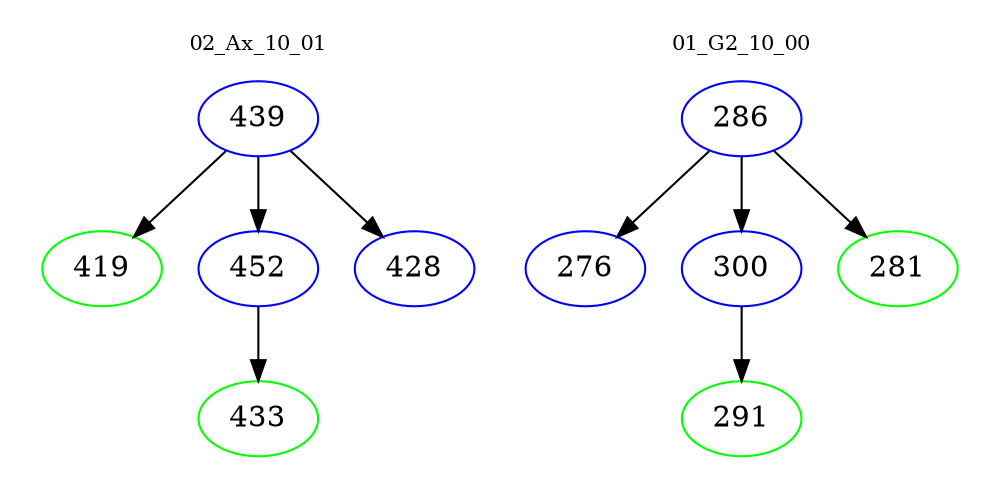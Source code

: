 digraph{
subgraph cluster_0 {
color = white
label = "02_Ax_10_01";
fontsize=10;
T0_439 [label="439", color="blue"]
T0_439 -> T0_419 [color="black"]
T0_419 [label="419", color="green"]
T0_439 -> T0_452 [color="black"]
T0_452 [label="452", color="blue"]
T0_452 -> T0_433 [color="black"]
T0_433 [label="433", color="green"]
T0_439 -> T0_428 [color="black"]
T0_428 [label="428", color="blue"]
}
subgraph cluster_1 {
color = white
label = "01_G2_10_00";
fontsize=10;
T1_286 [label="286", color="blue"]
T1_286 -> T1_276 [color="black"]
T1_276 [label="276", color="blue"]
T1_286 -> T1_300 [color="black"]
T1_300 [label="300", color="blue"]
T1_300 -> T1_291 [color="black"]
T1_291 [label="291", color="green"]
T1_286 -> T1_281 [color="black"]
T1_281 [label="281", color="green"]
}
}
